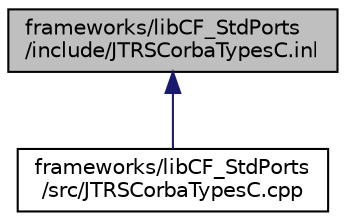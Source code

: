 digraph "frameworks/libCF_StdPorts/include/JTRSCorbaTypesC.inl"
{
 // INTERACTIVE_SVG=YES
  edge [fontname="Helvetica",fontsize="10",labelfontname="Helvetica",labelfontsize="10"];
  node [fontname="Helvetica",fontsize="10",shape=record];
  Node1 [label="frameworks/libCF_StdPorts\l/include/JTRSCorbaTypesC.inl",height=0.2,width=0.4,color="black", fillcolor="grey75", style="filled", fontcolor="black"];
  Node1 -> Node2 [dir="back",color="midnightblue",fontsize="10",style="solid",fontname="Helvetica"];
  Node2 [label="frameworks/libCF_StdPorts\l/src/JTRSCorbaTypesC.cpp",height=0.2,width=0.4,color="black", fillcolor="white", style="filled",URL="$_j_t_r_s_corba_types_c_8cpp.html"];
}
